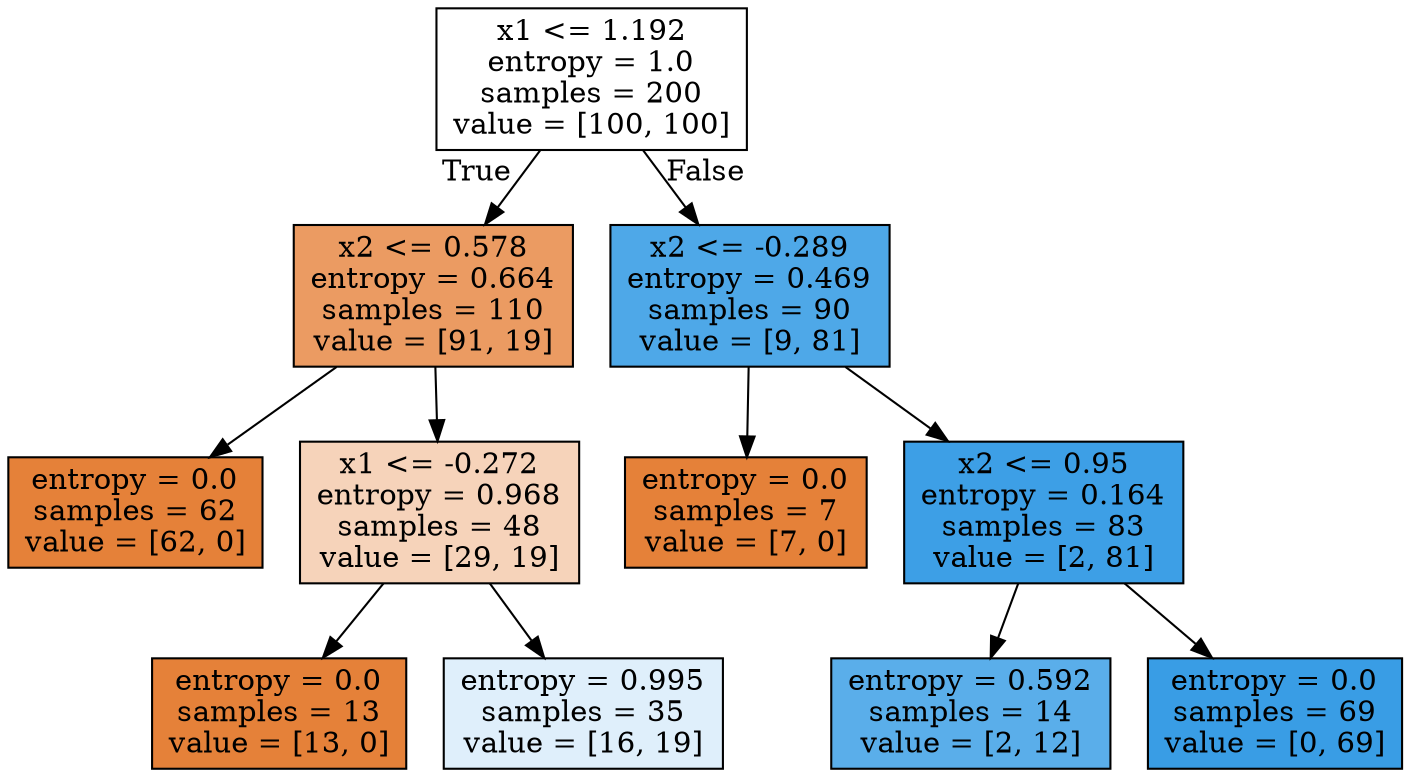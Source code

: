 digraph Tree {
node [shape=box, style="filled", color="black"] ;
0 [label="x1 <= 1.192\nentropy = 1.0\nsamples = 200\nvalue = [100, 100]", fillcolor="#e5813900"] ;
1 [label="x2 <= 0.578\nentropy = 0.664\nsamples = 110\nvalue = [91, 19]", fillcolor="#e58139ca"] ;
0 -> 1 [labeldistance=2.5, labelangle=45, headlabel="True"] ;
2 [label="entropy = 0.0\nsamples = 62\nvalue = [62, 0]", fillcolor="#e58139ff"] ;
1 -> 2 ;
3 [label="x1 <= -0.272\nentropy = 0.968\nsamples = 48\nvalue = [29, 19]", fillcolor="#e5813958"] ;
1 -> 3 ;
4 [label="entropy = 0.0\nsamples = 13\nvalue = [13, 0]", fillcolor="#e58139ff"] ;
3 -> 4 ;
5 [label="entropy = 0.995\nsamples = 35\nvalue = [16, 19]", fillcolor="#399de528"] ;
3 -> 5 ;
6 [label="x2 <= -0.289\nentropy = 0.469\nsamples = 90\nvalue = [9, 81]", fillcolor="#399de5e3"] ;
0 -> 6 [labeldistance=2.5, labelangle=-45, headlabel="False"] ;
7 [label="entropy = 0.0\nsamples = 7\nvalue = [7, 0]", fillcolor="#e58139ff"] ;
6 -> 7 ;
8 [label="x2 <= 0.95\nentropy = 0.164\nsamples = 83\nvalue = [2, 81]", fillcolor="#399de5f9"] ;
6 -> 8 ;
9 [label="entropy = 0.592\nsamples = 14\nvalue = [2, 12]", fillcolor="#399de5d4"] ;
8 -> 9 ;
10 [label="entropy = 0.0\nsamples = 69\nvalue = [0, 69]", fillcolor="#399de5ff"] ;
8 -> 10 ;
}